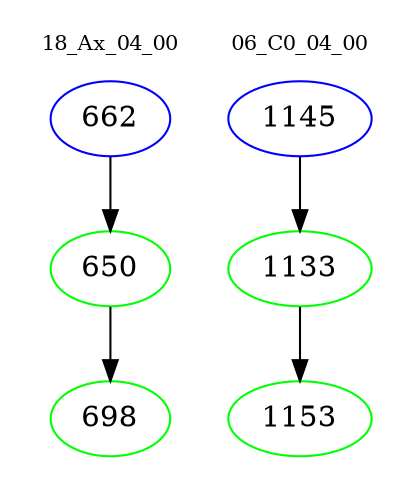 digraph{
subgraph cluster_0 {
color = white
label = "18_Ax_04_00";
fontsize=10;
T0_662 [label="662", color="blue"]
T0_662 -> T0_650 [color="black"]
T0_650 [label="650", color="green"]
T0_650 -> T0_698 [color="black"]
T0_698 [label="698", color="green"]
}
subgraph cluster_1 {
color = white
label = "06_C0_04_00";
fontsize=10;
T1_1145 [label="1145", color="blue"]
T1_1145 -> T1_1133 [color="black"]
T1_1133 [label="1133", color="green"]
T1_1133 -> T1_1153 [color="black"]
T1_1153 [label="1153", color="green"]
}
}
